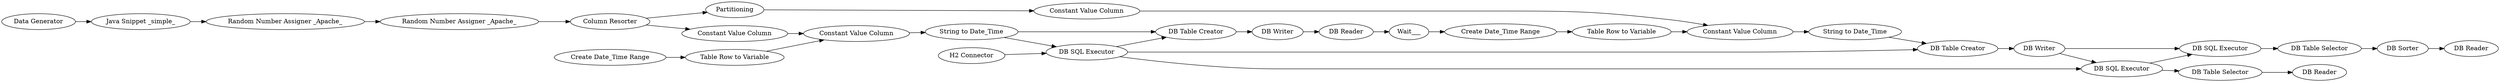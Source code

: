 digraph {
	"-5198100412861106943_1943" [label="String to Date_Time"]
	"-5198100412861106943_1954" [label="Java Snippet _simple_"]
	"-5198100412861106943_1948" [label="Create Date_Time Range"]
	"-5198100412861106943_1942" [label="Constant Value Column"]
	"-5198100412861106943_1965" [label="DB Reader"]
	"-5198100412861106943_1939" [label="Random Number Assigner _Apache_"]
	"-5198100412861106943_1945" [label="DB Table Creator"]
	"-5198100412861106943_1955" [label="Column Resorter"]
	"-5198100412861106943_1963" [label="DB SQL Executor"]
	"-5198100412861106943_1956" [label="DB SQL Executor"]
	"-5198100412861106943_1940" [label="Random Number Assigner _Apache_"]
	"-5198100412861106943_1905" [label="DB Table Creator"]
	"-5198100412861106943_1885" [label="DB SQL Executor"]
	"-5198100412861106943_1950" [label=Partitioning]
	"-5198100412861106943_1946" [label="DB Writer"]
	"-5198100412861106943_1941" [label="Constant Value Column"]
	"-5198100412861106943_1952" [label="Constant Value Column"]
	"-5198100412861106943_470" [label="DB Writer"]
	"-5198100412861106943_1964" [label="DB Table Selector"]
	"-5198100412861106943_1947" [label="Table Row to Variable"]
	"-5198100412861106943_1949" [label=Wait___]
	"-5198100412861106943_1957" [label="DB Table Selector"]
	"-5198100412861106943_4" [label="Create Date_Time Range"]
	"-5198100412861106943_1915" [label="Table Row to Variable"]
	"-5198100412861106943_1938" [label="Data Generator"]
	"-5198100412861106943_1959" [label="DB Reader"]
	"-5198100412861106943_1951" [label="Constant Value Column"]
	"-5198100412861106943_8" [label="H2 Connector"]
	"-5198100412861106943_1953" [label="String to Date_Time"]
	"-5198100412861106943_1966" [label="DB Sorter"]
	"-5198100412861106943_1958" [label="DB Reader"]
	"-5198100412861106943_1963" -> "-5198100412861106943_1964"
	"-5198100412861106943_1885" -> "-5198100412861106943_1963"
	"-5198100412861106943_8" -> "-5198100412861106943_1885"
	"-5198100412861106943_1943" -> "-5198100412861106943_1905"
	"-5198100412861106943_1949" -> "-5198100412861106943_1948"
	"-5198100412861106943_1940" -> "-5198100412861106943_1955"
	"-5198100412861106943_1954" -> "-5198100412861106943_1939"
	"-5198100412861106943_1952" -> "-5198100412861106943_1953"
	"-5198100412861106943_1957" -> "-5198100412861106943_1966"
	"-5198100412861106943_1943" -> "-5198100412861106943_1885"
	"-5198100412861106943_1951" -> "-5198100412861106943_1952"
	"-5198100412861106943_1955" -> "-5198100412861106943_1950"
	"-5198100412861106943_1941" -> "-5198100412861106943_1942"
	"-5198100412861106943_1945" -> "-5198100412861106943_1946"
	"-5198100412861106943_1939" -> "-5198100412861106943_1940"
	"-5198100412861106943_1948" -> "-5198100412861106943_1947"
	"-5198100412861106943_1956" -> "-5198100412861106943_1957"
	"-5198100412861106943_1942" -> "-5198100412861106943_1943"
	"-5198100412861106943_1905" -> "-5198100412861106943_470"
	"-5198100412861106943_1947" -> "-5198100412861106943_1952"
	"-5198100412861106943_1946" -> "-5198100412861106943_1963"
	"-5198100412861106943_1950" -> "-5198100412861106943_1951"
	"-5198100412861106943_4" -> "-5198100412861106943_1915"
	"-5198100412861106943_1963" -> "-5198100412861106943_1956"
	"-5198100412861106943_1938" -> "-5198100412861106943_1954"
	"-5198100412861106943_1885" -> "-5198100412861106943_1905"
	"-5198100412861106943_1966" -> "-5198100412861106943_1958"
	"-5198100412861106943_1946" -> "-5198100412861106943_1956"
	"-5198100412861106943_1955" -> "-5198100412861106943_1941"
	"-5198100412861106943_470" -> "-5198100412861106943_1959"
	"-5198100412861106943_1885" -> "-5198100412861106943_1945"
	"-5198100412861106943_1953" -> "-5198100412861106943_1945"
	"-5198100412861106943_1964" -> "-5198100412861106943_1965"
	"-5198100412861106943_1959" -> "-5198100412861106943_1949"
	"-5198100412861106943_1915" -> "-5198100412861106943_1942"
	rankdir=LR
}
